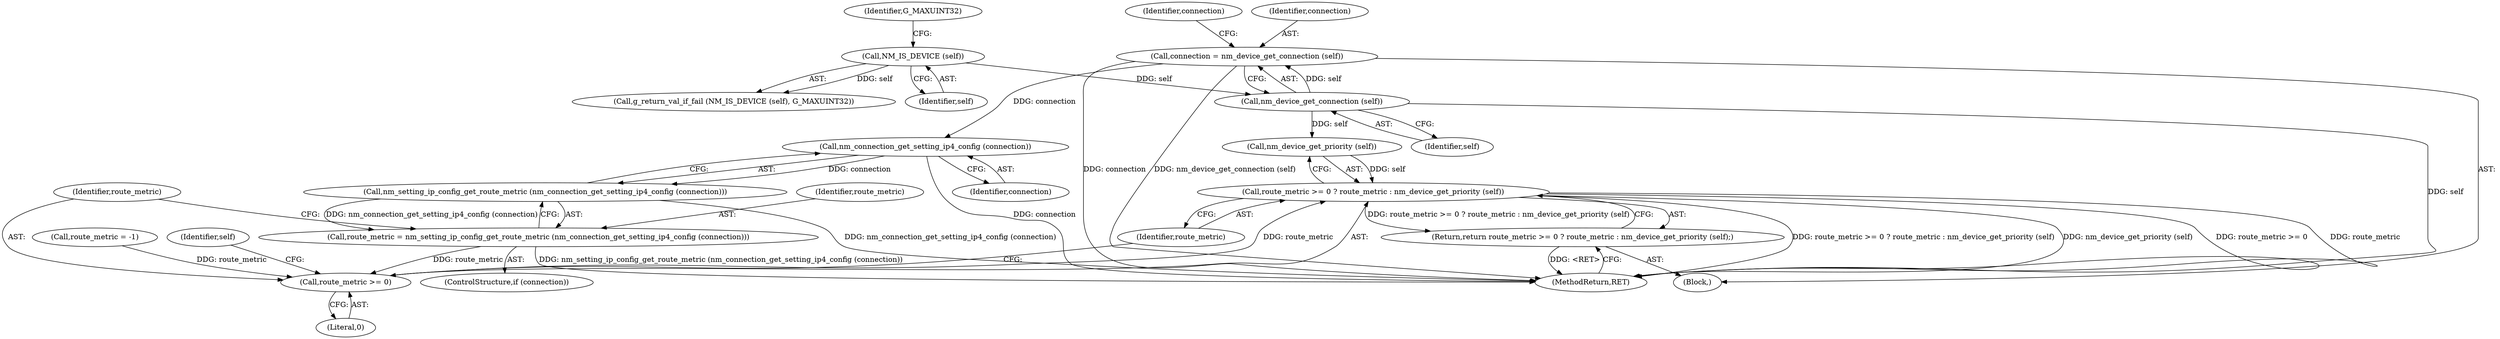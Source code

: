 digraph "0_NetworkManager_d5fc88e573fa58b93034b04d35a2454f5d28cad9@API" {
"1000672" [label="(Call,connection = nm_device_get_connection (self))"];
"1000674" [label="(Call,nm_device_get_connection (self))"];
"1000669" [label="(Call,NM_IS_DEVICE (self))"];
"1000681" [label="(Call,nm_connection_get_setting_ip4_config (connection))"];
"1000680" [label="(Call,nm_setting_ip_config_get_route_metric (nm_connection_get_setting_ip4_config (connection)))"];
"1000678" [label="(Call,route_metric = nm_setting_ip_config_get_route_metric (nm_connection_get_setting_ip4_config (connection)))"];
"1000685" [label="(Call,route_metric >= 0)"];
"1000684" [label="(Call,route_metric >= 0 ? route_metric : nm_device_get_priority (self))"];
"1000683" [label="(Return,return route_metric >= 0 ? route_metric : nm_device_get_priority (self);)"];
"1000661" [label="(Block,)"];
"1000670" [label="(Identifier,self)"];
"1000671" [label="(Identifier,G_MAXUINT32)"];
"1000668" [label="(Call,g_return_val_if_fail (NM_IS_DEVICE (self), G_MAXUINT32))"];
"1000673" [label="(Identifier,connection)"];
"1000678" [label="(Call,route_metric = nm_setting_ip_config_get_route_metric (nm_connection_get_setting_ip4_config (connection)))"];
"1000676" [label="(ControlStructure,if (connection))"];
"1000664" [label="(Call,route_metric = -1)"];
"1000689" [label="(Call,nm_device_get_priority (self))"];
"1000682" [label="(Identifier,connection)"];
"1000681" [label="(Call,nm_connection_get_setting_ip4_config (connection))"];
"1000686" [label="(Identifier,route_metric)"];
"1000679" [label="(Identifier,route_metric)"];
"1000685" [label="(Call,route_metric >= 0)"];
"1000687" [label="(Literal,0)"];
"1000680" [label="(Call,nm_setting_ip_config_get_route_metric (nm_connection_get_setting_ip4_config (connection)))"];
"1000684" [label="(Call,route_metric >= 0 ? route_metric : nm_device_get_priority (self))"];
"1000674" [label="(Call,nm_device_get_connection (self))"];
"1000669" [label="(Call,NM_IS_DEVICE (self))"];
"1000690" [label="(Identifier,self)"];
"1000688" [label="(Identifier,route_metric)"];
"1007368" [label="(MethodReturn,RET)"];
"1000672" [label="(Call,connection = nm_device_get_connection (self))"];
"1000683" [label="(Return,return route_metric >= 0 ? route_metric : nm_device_get_priority (self);)"];
"1000677" [label="(Identifier,connection)"];
"1000675" [label="(Identifier,self)"];
"1000672" -> "1000661"  [label="AST: "];
"1000672" -> "1000674"  [label="CFG: "];
"1000673" -> "1000672"  [label="AST: "];
"1000674" -> "1000672"  [label="AST: "];
"1000677" -> "1000672"  [label="CFG: "];
"1000672" -> "1007368"  [label="DDG: nm_device_get_connection (self)"];
"1000672" -> "1007368"  [label="DDG: connection"];
"1000674" -> "1000672"  [label="DDG: self"];
"1000672" -> "1000681"  [label="DDG: connection"];
"1000674" -> "1000675"  [label="CFG: "];
"1000675" -> "1000674"  [label="AST: "];
"1000674" -> "1007368"  [label="DDG: self"];
"1000669" -> "1000674"  [label="DDG: self"];
"1000674" -> "1000689"  [label="DDG: self"];
"1000669" -> "1000668"  [label="AST: "];
"1000669" -> "1000670"  [label="CFG: "];
"1000670" -> "1000669"  [label="AST: "];
"1000671" -> "1000669"  [label="CFG: "];
"1000669" -> "1000668"  [label="DDG: self"];
"1000681" -> "1000680"  [label="AST: "];
"1000681" -> "1000682"  [label="CFG: "];
"1000682" -> "1000681"  [label="AST: "];
"1000680" -> "1000681"  [label="CFG: "];
"1000681" -> "1007368"  [label="DDG: connection"];
"1000681" -> "1000680"  [label="DDG: connection"];
"1000680" -> "1000678"  [label="AST: "];
"1000678" -> "1000680"  [label="CFG: "];
"1000680" -> "1007368"  [label="DDG: nm_connection_get_setting_ip4_config (connection)"];
"1000680" -> "1000678"  [label="DDG: nm_connection_get_setting_ip4_config (connection)"];
"1000678" -> "1000676"  [label="AST: "];
"1000679" -> "1000678"  [label="AST: "];
"1000686" -> "1000678"  [label="CFG: "];
"1000678" -> "1007368"  [label="DDG: nm_setting_ip_config_get_route_metric (nm_connection_get_setting_ip4_config (connection))"];
"1000678" -> "1000685"  [label="DDG: route_metric"];
"1000685" -> "1000684"  [label="AST: "];
"1000685" -> "1000687"  [label="CFG: "];
"1000686" -> "1000685"  [label="AST: "];
"1000687" -> "1000685"  [label="AST: "];
"1000688" -> "1000685"  [label="CFG: "];
"1000690" -> "1000685"  [label="CFG: "];
"1000685" -> "1000684"  [label="DDG: route_metric"];
"1000664" -> "1000685"  [label="DDG: route_metric"];
"1000684" -> "1000683"  [label="AST: "];
"1000684" -> "1000688"  [label="CFG: "];
"1000684" -> "1000689"  [label="CFG: "];
"1000688" -> "1000684"  [label="AST: "];
"1000689" -> "1000684"  [label="AST: "];
"1000683" -> "1000684"  [label="CFG: "];
"1000684" -> "1007368"  [label="DDG: route_metric >= 0 ? route_metric : nm_device_get_priority (self)"];
"1000684" -> "1007368"  [label="DDG: nm_device_get_priority (self)"];
"1000684" -> "1007368"  [label="DDG: route_metric >= 0"];
"1000684" -> "1007368"  [label="DDG: route_metric"];
"1000684" -> "1000683"  [label="DDG: route_metric >= 0 ? route_metric : nm_device_get_priority (self)"];
"1000689" -> "1000684"  [label="DDG: self"];
"1000683" -> "1000661"  [label="AST: "];
"1007368" -> "1000683"  [label="CFG: "];
"1000683" -> "1007368"  [label="DDG: <RET>"];
}
